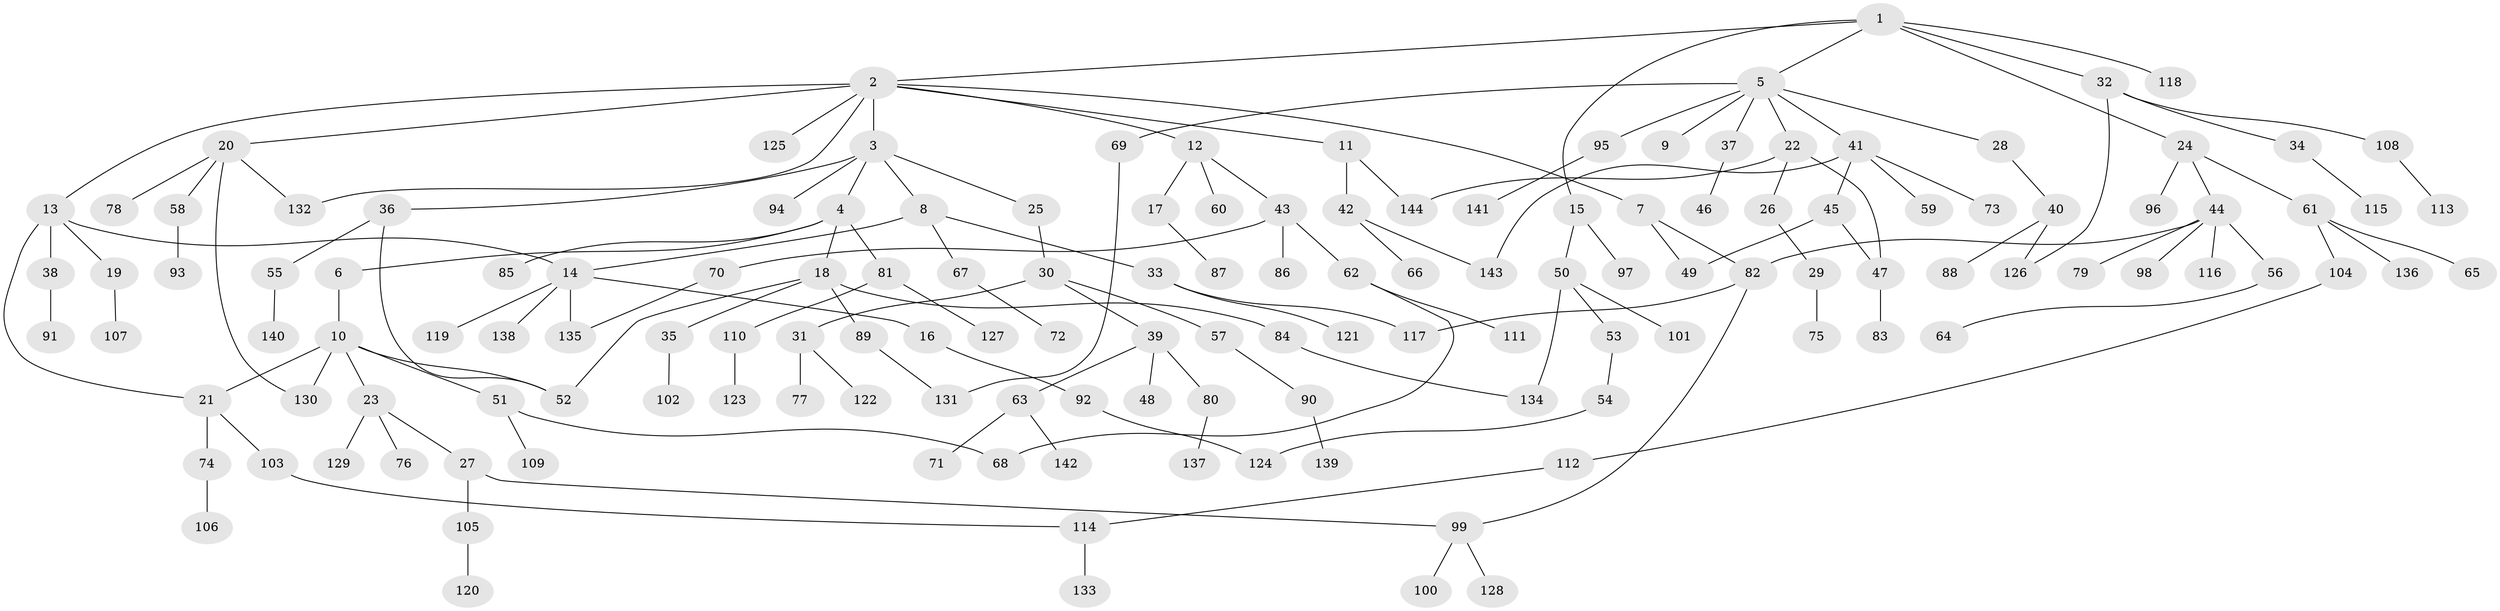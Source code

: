 // coarse degree distribution, {8: 0.04, 5: 0.06, 3: 0.18, 4: 0.08, 1: 0.42, 6: 0.01, 2: 0.21}
// Generated by graph-tools (version 1.1) at 2025/51/02/27/25 19:51:37]
// undirected, 144 vertices, 163 edges
graph export_dot {
graph [start="1"]
  node [color=gray90,style=filled];
  1;
  2;
  3;
  4;
  5;
  6;
  7;
  8;
  9;
  10;
  11;
  12;
  13;
  14;
  15;
  16;
  17;
  18;
  19;
  20;
  21;
  22;
  23;
  24;
  25;
  26;
  27;
  28;
  29;
  30;
  31;
  32;
  33;
  34;
  35;
  36;
  37;
  38;
  39;
  40;
  41;
  42;
  43;
  44;
  45;
  46;
  47;
  48;
  49;
  50;
  51;
  52;
  53;
  54;
  55;
  56;
  57;
  58;
  59;
  60;
  61;
  62;
  63;
  64;
  65;
  66;
  67;
  68;
  69;
  70;
  71;
  72;
  73;
  74;
  75;
  76;
  77;
  78;
  79;
  80;
  81;
  82;
  83;
  84;
  85;
  86;
  87;
  88;
  89;
  90;
  91;
  92;
  93;
  94;
  95;
  96;
  97;
  98;
  99;
  100;
  101;
  102;
  103;
  104;
  105;
  106;
  107;
  108;
  109;
  110;
  111;
  112;
  113;
  114;
  115;
  116;
  117;
  118;
  119;
  120;
  121;
  122;
  123;
  124;
  125;
  126;
  127;
  128;
  129;
  130;
  131;
  132;
  133;
  134;
  135;
  136;
  137;
  138;
  139;
  140;
  141;
  142;
  143;
  144;
  1 -- 2;
  1 -- 5;
  1 -- 15;
  1 -- 24;
  1 -- 32;
  1 -- 118;
  2 -- 3;
  2 -- 7;
  2 -- 11;
  2 -- 12;
  2 -- 13;
  2 -- 20;
  2 -- 125;
  2 -- 132;
  3 -- 4;
  3 -- 8;
  3 -- 25;
  3 -- 36;
  3 -- 94;
  4 -- 6;
  4 -- 18;
  4 -- 81;
  4 -- 85;
  5 -- 9;
  5 -- 22;
  5 -- 28;
  5 -- 37;
  5 -- 41;
  5 -- 69;
  5 -- 95;
  6 -- 10;
  7 -- 82;
  7 -- 49;
  8 -- 14;
  8 -- 33;
  8 -- 67;
  10 -- 23;
  10 -- 51;
  10 -- 52;
  10 -- 130;
  10 -- 21;
  11 -- 42;
  11 -- 144;
  12 -- 17;
  12 -- 43;
  12 -- 60;
  13 -- 19;
  13 -- 21;
  13 -- 38;
  13 -- 14;
  14 -- 16;
  14 -- 119;
  14 -- 138;
  14 -- 135;
  15 -- 50;
  15 -- 97;
  16 -- 92;
  17 -- 87;
  18 -- 35;
  18 -- 84;
  18 -- 89;
  18 -- 52;
  19 -- 107;
  20 -- 58;
  20 -- 78;
  20 -- 132;
  20 -- 130;
  21 -- 74;
  21 -- 103;
  22 -- 26;
  22 -- 144;
  22 -- 47;
  23 -- 27;
  23 -- 76;
  23 -- 129;
  24 -- 44;
  24 -- 61;
  24 -- 96;
  25 -- 30;
  26 -- 29;
  27 -- 105;
  27 -- 99;
  28 -- 40;
  29 -- 75;
  30 -- 31;
  30 -- 39;
  30 -- 57;
  31 -- 77;
  31 -- 122;
  32 -- 34;
  32 -- 108;
  32 -- 126;
  33 -- 117;
  33 -- 121;
  34 -- 115;
  35 -- 102;
  36 -- 55;
  36 -- 52;
  37 -- 46;
  38 -- 91;
  39 -- 48;
  39 -- 63;
  39 -- 80;
  40 -- 88;
  40 -- 126;
  41 -- 45;
  41 -- 59;
  41 -- 73;
  41 -- 143;
  42 -- 66;
  42 -- 143;
  43 -- 62;
  43 -- 70;
  43 -- 86;
  44 -- 56;
  44 -- 79;
  44 -- 98;
  44 -- 116;
  44 -- 82;
  45 -- 47;
  45 -- 49;
  47 -- 83;
  50 -- 53;
  50 -- 101;
  50 -- 134;
  51 -- 109;
  51 -- 68;
  53 -- 54;
  54 -- 124;
  55 -- 140;
  56 -- 64;
  57 -- 90;
  58 -- 93;
  61 -- 65;
  61 -- 104;
  61 -- 136;
  62 -- 68;
  62 -- 111;
  63 -- 71;
  63 -- 142;
  67 -- 72;
  69 -- 131;
  70 -- 135;
  74 -- 106;
  80 -- 137;
  81 -- 110;
  81 -- 127;
  82 -- 99;
  82 -- 117;
  84 -- 134;
  89 -- 131;
  90 -- 139;
  92 -- 124;
  95 -- 141;
  99 -- 100;
  99 -- 128;
  103 -- 114;
  104 -- 112;
  105 -- 120;
  108 -- 113;
  110 -- 123;
  112 -- 114;
  114 -- 133;
}
